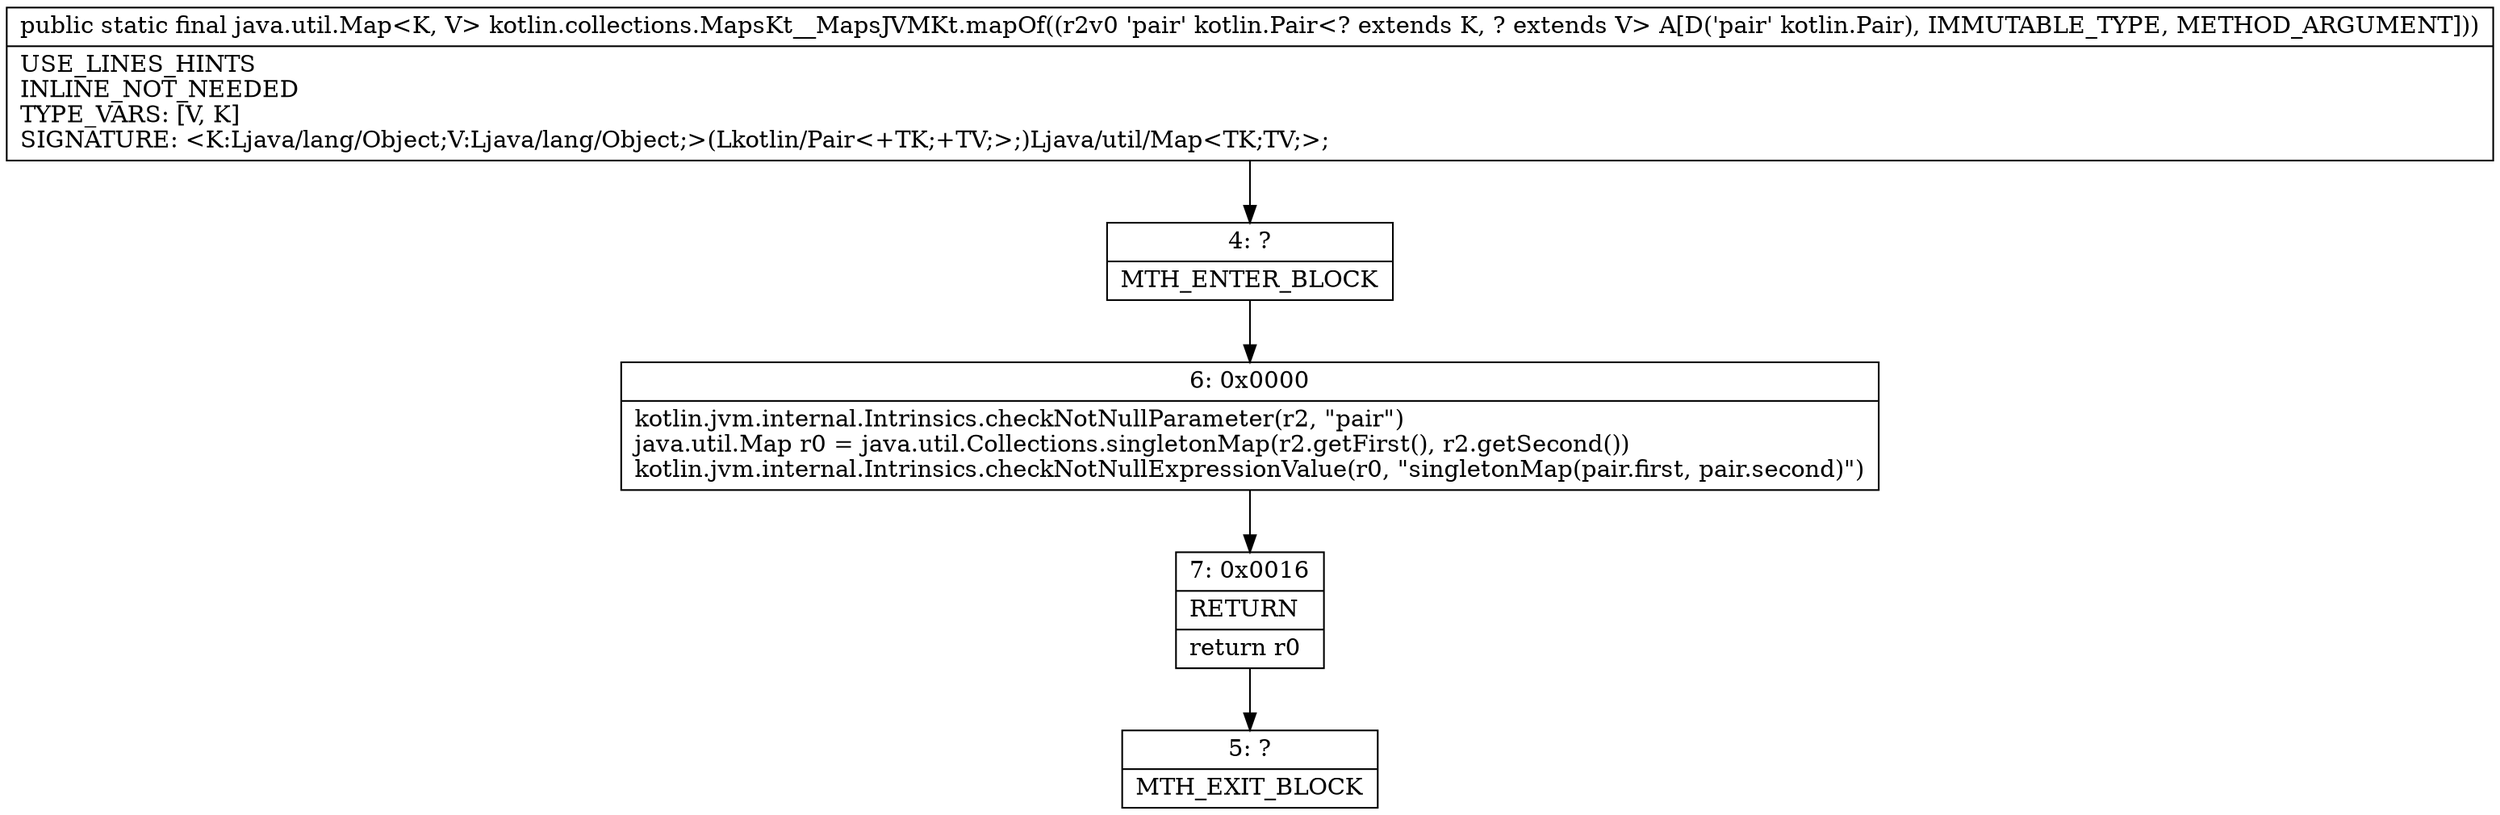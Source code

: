 digraph "CFG forkotlin.collections.MapsKt__MapsJVMKt.mapOf(Lkotlin\/Pair;)Ljava\/util\/Map;" {
Node_4 [shape=record,label="{4\:\ ?|MTH_ENTER_BLOCK\l}"];
Node_6 [shape=record,label="{6\:\ 0x0000|kotlin.jvm.internal.Intrinsics.checkNotNullParameter(r2, \"pair\")\ljava.util.Map r0 = java.util.Collections.singletonMap(r2.getFirst(), r2.getSecond())\lkotlin.jvm.internal.Intrinsics.checkNotNullExpressionValue(r0, \"singletonMap(pair.first, pair.second)\")\l}"];
Node_7 [shape=record,label="{7\:\ 0x0016|RETURN\l|return r0\l}"];
Node_5 [shape=record,label="{5\:\ ?|MTH_EXIT_BLOCK\l}"];
MethodNode[shape=record,label="{public static final java.util.Map\<K, V\> kotlin.collections.MapsKt__MapsJVMKt.mapOf((r2v0 'pair' kotlin.Pair\<? extends K, ? extends V\> A[D('pair' kotlin.Pair), IMMUTABLE_TYPE, METHOD_ARGUMENT]))  | USE_LINES_HINTS\lINLINE_NOT_NEEDED\lTYPE_VARS: [V, K]\lSIGNATURE: \<K:Ljava\/lang\/Object;V:Ljava\/lang\/Object;\>(Lkotlin\/Pair\<+TK;+TV;\>;)Ljava\/util\/Map\<TK;TV;\>;\l}"];
MethodNode -> Node_4;Node_4 -> Node_6;
Node_6 -> Node_7;
Node_7 -> Node_5;
}

